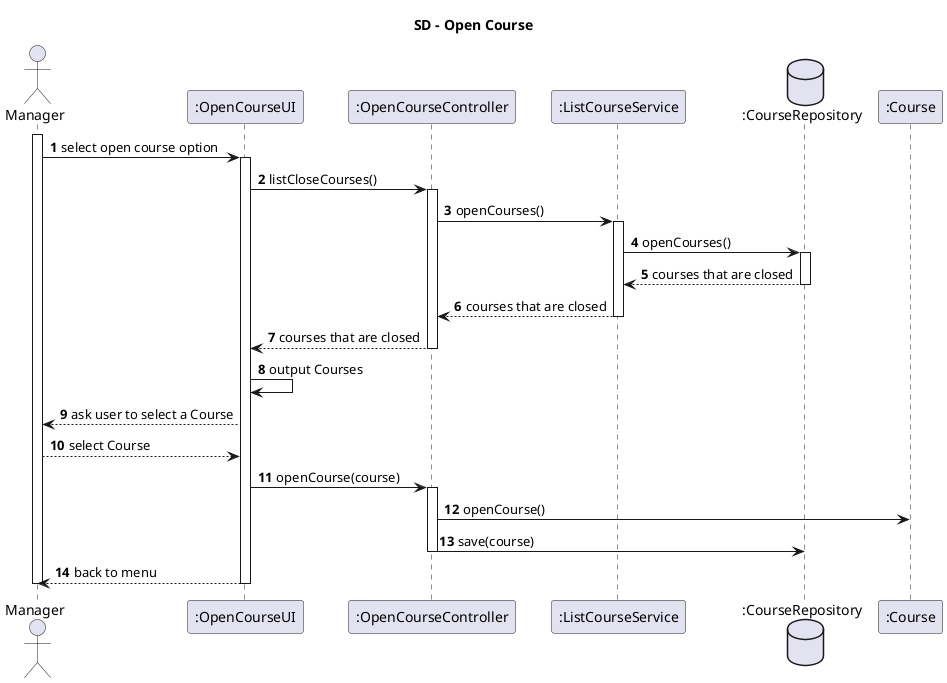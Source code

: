 @startuml
'https://plantuml.com/sequence-diagram

autonumber
title SD - Open Course
actor Manager as manager
participant ":OpenCourseUI" as ui
participant ":OpenCourseController" as ctrl
participant ":ListCourseService" as svc
database ":CourseRepository" as repo
participant ":Course" as course

activate manager
   manager -> ui: select open course option
    activate ui
        ui -> ctrl: listCloseCourses()
        activate ctrl
            ctrl -> svc: openCourses()
            activate svc
                svc -> repo: openCourses()
                activate repo
                    repo --> svc:courses that are closed
                deactivate repo
                svc --> ctrl: courses that are closed
            deactivate svc
            ctrl --> ui:courses that are closed
        deactivate ctrl
        ui -> ui: output Courses
        ui --> manager: ask user to select a Course
        manager --> ui:select Course

        ui -> ctrl: openCourse(course)
        activate ctrl
            ctrl -> course: openCourse()
            ctrl -> repo: save(course)
        deactivate ctrl
        ui --> manager: back to menu
    deactivate ui
deactivate manager
@enduml